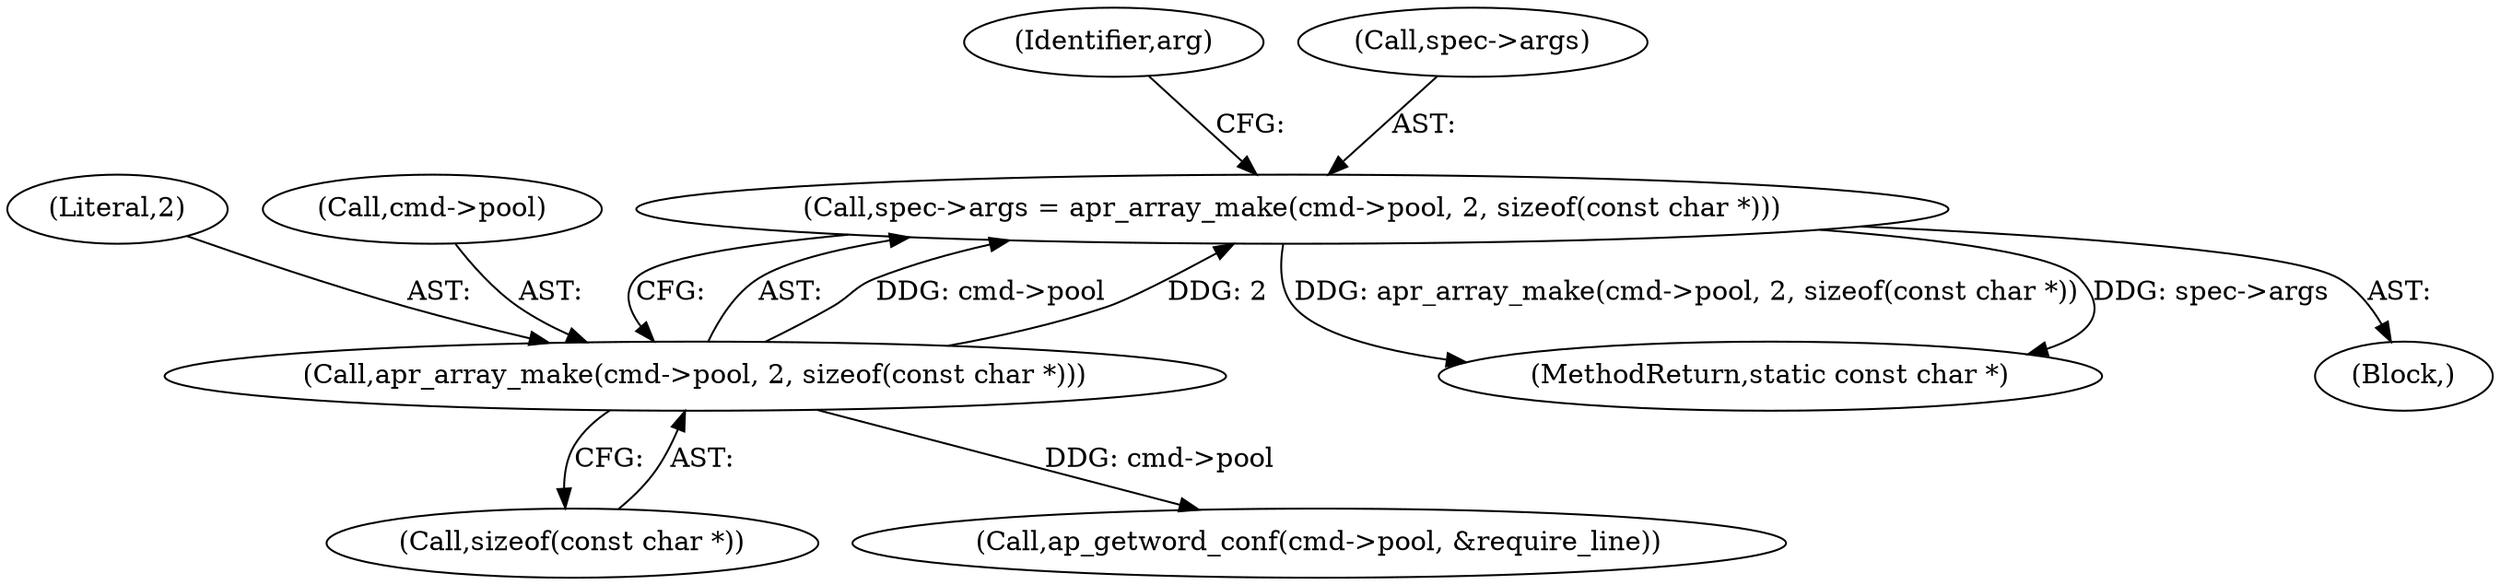 digraph "0_httpd_3f1693d558d0758f829c8b53993f1749ddf6ffcb_0@pointer" {
"1000137" [label="(Call,spec->args = apr_array_make(cmd->pool, 2, sizeof(const char *)))"];
"1000141" [label="(Call,apr_array_make(cmd->pool, 2, sizeof(const char *)))"];
"1000146" [label="(Call,sizeof(const char *))"];
"1000152" [label="(Call,ap_getword_conf(cmd->pool, &require_line))"];
"1000141" [label="(Call,apr_array_make(cmd->pool, 2, sizeof(const char *)))"];
"1000145" [label="(Literal,2)"];
"1000168" [label="(MethodReturn,static const char *)"];
"1000142" [label="(Call,cmd->pool)"];
"1000151" [label="(Identifier,arg)"];
"1000138" [label="(Call,spec->args)"];
"1000135" [label="(Block,)"];
"1000137" [label="(Call,spec->args = apr_array_make(cmd->pool, 2, sizeof(const char *)))"];
"1000137" -> "1000135"  [label="AST: "];
"1000137" -> "1000141"  [label="CFG: "];
"1000138" -> "1000137"  [label="AST: "];
"1000141" -> "1000137"  [label="AST: "];
"1000151" -> "1000137"  [label="CFG: "];
"1000137" -> "1000168"  [label="DDG: apr_array_make(cmd->pool, 2, sizeof(const char *))"];
"1000137" -> "1000168"  [label="DDG: spec->args"];
"1000141" -> "1000137"  [label="DDG: cmd->pool"];
"1000141" -> "1000137"  [label="DDG: 2"];
"1000141" -> "1000146"  [label="CFG: "];
"1000142" -> "1000141"  [label="AST: "];
"1000145" -> "1000141"  [label="AST: "];
"1000146" -> "1000141"  [label="AST: "];
"1000141" -> "1000152"  [label="DDG: cmd->pool"];
}
